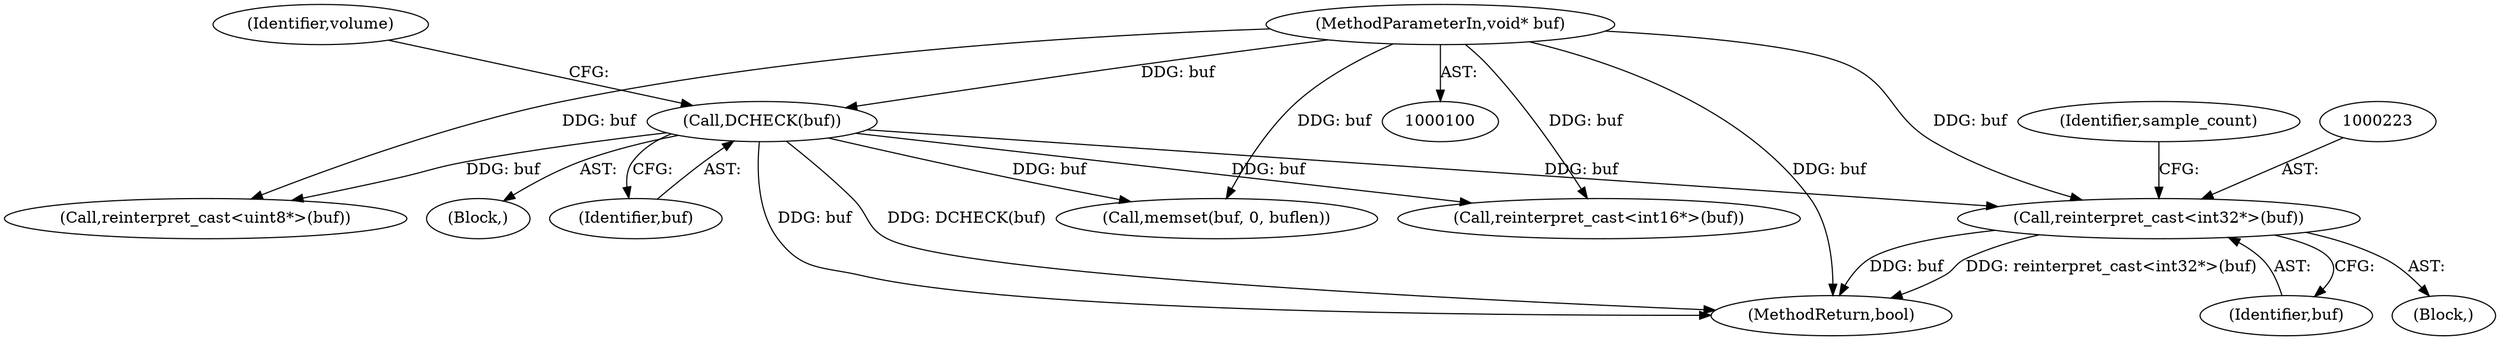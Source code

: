 digraph "0_Chrome_cfcce91cfc1a14a91a672ad0f052b86a5c1768a3_0@pointer" {
"1000222" [label="(Call,reinterpret_cast<int32*>(buf))"];
"1000107" [label="(Call,DCHECK(buf))"];
"1000101" [label="(MethodParameterIn,void* buf)"];
"1000176" [label="(Call,reinterpret_cast<uint8*>(buf))"];
"1000108" [label="(Identifier,buf)"];
"1000224" [label="(Identifier,buf)"];
"1000232" [label="(MethodReturn,bool)"];
"1000199" [label="(Call,reinterpret_cast<int16*>(buf))"];
"1000101" [label="(MethodParameterIn,void* buf)"];
"1000221" [label="(Block,)"];
"1000107" [label="(Call,DCHECK(buf))"];
"1000106" [label="(Block,)"];
"1000222" [label="(Call,reinterpret_cast<int32*>(buf))"];
"1000226" [label="(Identifier,sample_count)"];
"1000112" [label="(Identifier,volume)"];
"1000132" [label="(Call,memset(buf, 0, buflen))"];
"1000222" -> "1000221"  [label="AST: "];
"1000222" -> "1000224"  [label="CFG: "];
"1000223" -> "1000222"  [label="AST: "];
"1000224" -> "1000222"  [label="AST: "];
"1000226" -> "1000222"  [label="CFG: "];
"1000222" -> "1000232"  [label="DDG: buf"];
"1000222" -> "1000232"  [label="DDG: reinterpret_cast<int32*>(buf)"];
"1000107" -> "1000222"  [label="DDG: buf"];
"1000101" -> "1000222"  [label="DDG: buf"];
"1000107" -> "1000106"  [label="AST: "];
"1000107" -> "1000108"  [label="CFG: "];
"1000108" -> "1000107"  [label="AST: "];
"1000112" -> "1000107"  [label="CFG: "];
"1000107" -> "1000232"  [label="DDG: buf"];
"1000107" -> "1000232"  [label="DDG: DCHECK(buf)"];
"1000101" -> "1000107"  [label="DDG: buf"];
"1000107" -> "1000132"  [label="DDG: buf"];
"1000107" -> "1000176"  [label="DDG: buf"];
"1000107" -> "1000199"  [label="DDG: buf"];
"1000101" -> "1000100"  [label="AST: "];
"1000101" -> "1000232"  [label="DDG: buf"];
"1000101" -> "1000132"  [label="DDG: buf"];
"1000101" -> "1000176"  [label="DDG: buf"];
"1000101" -> "1000199"  [label="DDG: buf"];
}

